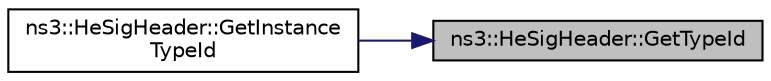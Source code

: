 digraph "ns3::HeSigHeader::GetTypeId"
{
 // LATEX_PDF_SIZE
  edge [fontname="Helvetica",fontsize="10",labelfontname="Helvetica",labelfontsize="10"];
  node [fontname="Helvetica",fontsize="10",shape=record];
  rankdir="RL";
  Node1 [label="ns3::HeSigHeader::GetTypeId",height=0.2,width=0.4,color="black", fillcolor="grey75", style="filled", fontcolor="black",tooltip="Get the type ID."];
  Node1 -> Node2 [dir="back",color="midnightblue",fontsize="10",style="solid",fontname="Helvetica"];
  Node2 [label="ns3::HeSigHeader::GetInstance\lTypeId",height=0.2,width=0.4,color="black", fillcolor="white", style="filled",URL="$classns3_1_1_he_sig_header.html#a102e27296eec1537560a9da318a1b9fa",tooltip="Get the most derived TypeId for this Object."];
}
